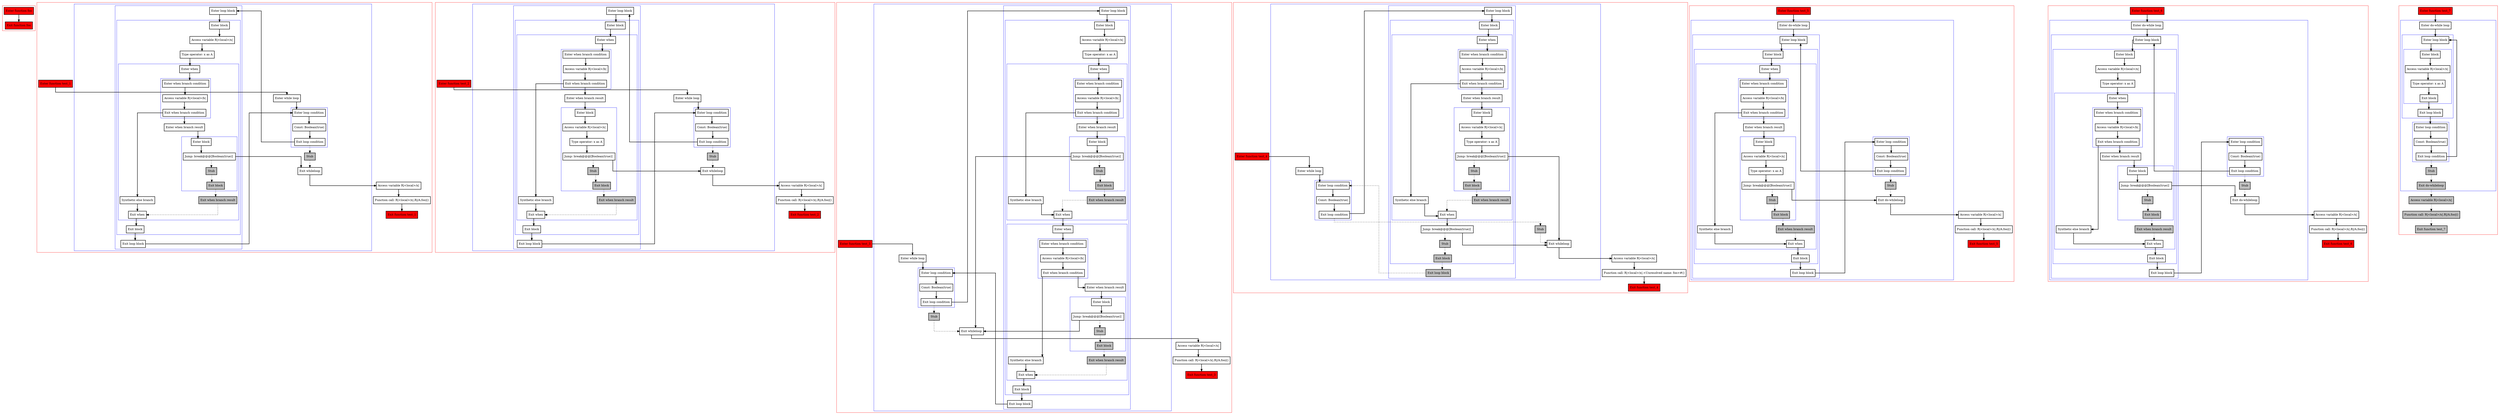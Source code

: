 digraph endlessLoops_kt {
  graph [splines=ortho nodesep=3]
  node [shape=box penwidth=2]
  edge [penwidth=2]

  subgraph cluster_0 {
    color=red
    0 [label="Enter function foo" style="filled" fillcolor=red];
    1 [label="Exit function foo" style="filled" fillcolor=red];
  }

  0 -> {1};

  subgraph cluster_1 {
    color=red
    2 [label="Enter function test_1" style="filled" fillcolor=red];
    subgraph cluster_2 {
      color=blue
      3 [label="Enter while loop"];
      subgraph cluster_3 {
        color=blue
        4 [label="Enter loop condition"];
        5 [label="Const: Boolean(true)"];
        6 [label="Exit loop condition"];
      }
      subgraph cluster_4 {
        color=blue
        7 [label="Enter loop block"];
        subgraph cluster_5 {
          color=blue
          8 [label="Enter block"];
          9 [label="Access variable R|<local>/x|"];
          10 [label="Type operator: x as A"];
          subgraph cluster_6 {
            color=blue
            11 [label="Enter when"];
            subgraph cluster_7 {
              color=blue
              12 [label="Enter when branch condition "];
              13 [label="Access variable R|<local>/b|"];
              14 [label="Exit when branch condition"];
            }
            15 [label="Synthetic else branch"];
            16 [label="Enter when branch result"];
            subgraph cluster_8 {
              color=blue
              17 [label="Enter block"];
              18 [label="Jump: break@@@[Boolean(true)] "];
              19 [label="Stub" style="filled" fillcolor=gray];
              20 [label="Exit block" style="filled" fillcolor=gray];
            }
            21 [label="Exit when branch result" style="filled" fillcolor=gray];
            22 [label="Exit when"];
          }
          23 [label="Exit block"];
        }
        24 [label="Exit loop block"];
      }
      25 [label="Stub" style="filled" fillcolor=gray];
      26 [label="Exit whileloop"];
    }
    27 [label="Access variable R|<local>/x|"];
    28 [label="Function call: R|<local>/x|.R|/A.foo|()"];
    29 [label="Exit function test_1" style="filled" fillcolor=red];
  }

  2 -> {3};
  3 -> {4};
  4 -> {5};
  5 -> {6};
  6 -> {7};
  6 -> {25} [style=dotted];
  7 -> {8};
  8 -> {9};
  9 -> {10};
  10 -> {11};
  11 -> {12};
  12 -> {13};
  13 -> {14};
  14 -> {16 15};
  15 -> {22};
  16 -> {17};
  17 -> {18};
  18 -> {26};
  18 -> {19} [style=dotted];
  19 -> {20} [style=dotted];
  20 -> {21} [style=dotted];
  21 -> {22} [style=dotted];
  22 -> {23};
  23 -> {24};
  24 -> {4};
  25 -> {26} [style=dotted];
  26 -> {27};
  27 -> {28};
  28 -> {29};

  subgraph cluster_9 {
    color=red
    30 [label="Enter function test_2" style="filled" fillcolor=red];
    subgraph cluster_10 {
      color=blue
      31 [label="Enter while loop"];
      subgraph cluster_11 {
        color=blue
        32 [label="Enter loop condition"];
        33 [label="Const: Boolean(true)"];
        34 [label="Exit loop condition"];
      }
      subgraph cluster_12 {
        color=blue
        35 [label="Enter loop block"];
        subgraph cluster_13 {
          color=blue
          36 [label="Enter block"];
          subgraph cluster_14 {
            color=blue
            37 [label="Enter when"];
            subgraph cluster_15 {
              color=blue
              38 [label="Enter when branch condition "];
              39 [label="Access variable R|<local>/b|"];
              40 [label="Exit when branch condition"];
            }
            41 [label="Synthetic else branch"];
            42 [label="Enter when branch result"];
            subgraph cluster_16 {
              color=blue
              43 [label="Enter block"];
              44 [label="Access variable R|<local>/x|"];
              45 [label="Type operator: x as A"];
              46 [label="Jump: break@@@[Boolean(true)] "];
              47 [label="Stub" style="filled" fillcolor=gray];
              48 [label="Exit block" style="filled" fillcolor=gray];
            }
            49 [label="Exit when branch result" style="filled" fillcolor=gray];
            50 [label="Exit when"];
          }
          51 [label="Exit block"];
        }
        52 [label="Exit loop block"];
      }
      53 [label="Stub" style="filled" fillcolor=gray];
      54 [label="Exit whileloop"];
    }
    55 [label="Access variable R|<local>/x|"];
    56 [label="Function call: R|<local>/x|.R|/A.foo|()"];
    57 [label="Exit function test_2" style="filled" fillcolor=red];
  }

  30 -> {31};
  31 -> {32};
  32 -> {33};
  33 -> {34};
  34 -> {35};
  34 -> {53} [style=dotted];
  35 -> {36};
  36 -> {37};
  37 -> {38};
  38 -> {39};
  39 -> {40};
  40 -> {42 41};
  41 -> {50};
  42 -> {43};
  43 -> {44};
  44 -> {45};
  45 -> {46};
  46 -> {54};
  46 -> {47} [style=dotted];
  47 -> {48} [style=dotted];
  48 -> {49} [style=dotted];
  49 -> {50} [style=dotted];
  50 -> {51};
  51 -> {52};
  52 -> {32};
  53 -> {54} [style=dotted];
  54 -> {55};
  55 -> {56};
  56 -> {57};

  subgraph cluster_17 {
    color=red
    58 [label="Enter function test_3" style="filled" fillcolor=red];
    subgraph cluster_18 {
      color=blue
      59 [label="Enter while loop"];
      subgraph cluster_19 {
        color=blue
        60 [label="Enter loop condition"];
        61 [label="Const: Boolean(true)"];
        62 [label="Exit loop condition"];
      }
      subgraph cluster_20 {
        color=blue
        63 [label="Enter loop block"];
        subgraph cluster_21 {
          color=blue
          64 [label="Enter block"];
          65 [label="Access variable R|<local>/x|"];
          66 [label="Type operator: x as A"];
          subgraph cluster_22 {
            color=blue
            67 [label="Enter when"];
            subgraph cluster_23 {
              color=blue
              68 [label="Enter when branch condition "];
              69 [label="Access variable R|<local>/b|"];
              70 [label="Exit when branch condition"];
            }
            71 [label="Synthetic else branch"];
            72 [label="Enter when branch result"];
            subgraph cluster_24 {
              color=blue
              73 [label="Enter block"];
              74 [label="Jump: break@@@[Boolean(true)] "];
              75 [label="Stub" style="filled" fillcolor=gray];
              76 [label="Exit block" style="filled" fillcolor=gray];
            }
            77 [label="Exit when branch result" style="filled" fillcolor=gray];
            78 [label="Exit when"];
          }
          subgraph cluster_25 {
            color=blue
            79 [label="Enter when"];
            subgraph cluster_26 {
              color=blue
              80 [label="Enter when branch condition "];
              81 [label="Access variable R|<local>/b|"];
              82 [label="Exit when branch condition"];
            }
            83 [label="Synthetic else branch"];
            84 [label="Enter when branch result"];
            subgraph cluster_27 {
              color=blue
              85 [label="Enter block"];
              86 [label="Jump: break@@@[Boolean(true)] "];
              87 [label="Stub" style="filled" fillcolor=gray];
              88 [label="Exit block" style="filled" fillcolor=gray];
            }
            89 [label="Exit when branch result" style="filled" fillcolor=gray];
            90 [label="Exit when"];
          }
          91 [label="Exit block"];
        }
        92 [label="Exit loop block"];
      }
      93 [label="Stub" style="filled" fillcolor=gray];
      94 [label="Exit whileloop"];
    }
    95 [label="Access variable R|<local>/x|"];
    96 [label="Function call: R|<local>/x|.R|/A.foo|()"];
    97 [label="Exit function test_3" style="filled" fillcolor=red];
  }

  58 -> {59};
  59 -> {60};
  60 -> {61};
  61 -> {62};
  62 -> {63};
  62 -> {93} [style=dotted];
  63 -> {64};
  64 -> {65};
  65 -> {66};
  66 -> {67};
  67 -> {68};
  68 -> {69};
  69 -> {70};
  70 -> {72 71};
  71 -> {78};
  72 -> {73};
  73 -> {74};
  74 -> {94};
  74 -> {75} [style=dotted];
  75 -> {76} [style=dotted];
  76 -> {77} [style=dotted];
  77 -> {78} [style=dotted];
  78 -> {79};
  79 -> {80};
  80 -> {81};
  81 -> {82};
  82 -> {84 83};
  83 -> {90};
  84 -> {85};
  85 -> {86};
  86 -> {94};
  86 -> {87} [style=dotted];
  87 -> {88} [style=dotted];
  88 -> {89} [style=dotted];
  89 -> {90} [style=dotted];
  90 -> {91};
  91 -> {92};
  92 -> {60};
  93 -> {94} [style=dotted];
  94 -> {95};
  95 -> {96};
  96 -> {97};

  subgraph cluster_28 {
    color=red
    98 [label="Enter function test_4" style="filled" fillcolor=red];
    subgraph cluster_29 {
      color=blue
      99 [label="Enter while loop"];
      subgraph cluster_30 {
        color=blue
        100 [label="Enter loop condition"];
        101 [label="Const: Boolean(true)"];
        102 [label="Exit loop condition"];
      }
      subgraph cluster_31 {
        color=blue
        103 [label="Enter loop block"];
        subgraph cluster_32 {
          color=blue
          104 [label="Enter block"];
          subgraph cluster_33 {
            color=blue
            105 [label="Enter when"];
            subgraph cluster_34 {
              color=blue
              106 [label="Enter when branch condition "];
              107 [label="Access variable R|<local>/b|"];
              108 [label="Exit when branch condition"];
            }
            109 [label="Synthetic else branch"];
            110 [label="Enter when branch result"];
            subgraph cluster_35 {
              color=blue
              111 [label="Enter block"];
              112 [label="Access variable R|<local>/x|"];
              113 [label="Type operator: x as A"];
              114 [label="Jump: break@@@[Boolean(true)] "];
              115 [label="Stub" style="filled" fillcolor=gray];
              116 [label="Exit block" style="filled" fillcolor=gray];
            }
            117 [label="Exit when branch result" style="filled" fillcolor=gray];
            118 [label="Exit when"];
          }
          119 [label="Jump: break@@@[Boolean(true)] "];
          120 [label="Stub" style="filled" fillcolor=gray];
          121 [label="Exit block" style="filled" fillcolor=gray];
        }
        122 [label="Exit loop block" style="filled" fillcolor=gray];
      }
      123 [label="Stub" style="filled" fillcolor=gray];
      124 [label="Exit whileloop"];
    }
    125 [label="Access variable R|<local>/x|"];
    126 [label="Function call: R|<local>/x|.<Unresolved name: foo>#()"];
    127 [label="Exit function test_4" style="filled" fillcolor=red];
  }

  98 -> {99};
  99 -> {100};
  100 -> {101};
  101 -> {102};
  102 -> {103};
  102 -> {123} [style=dotted];
  103 -> {104};
  104 -> {105};
  105 -> {106};
  106 -> {107};
  107 -> {108};
  108 -> {110 109};
  109 -> {118};
  110 -> {111};
  111 -> {112};
  112 -> {113};
  113 -> {114};
  114 -> {124};
  114 -> {115} [style=dotted];
  115 -> {116} [style=dotted];
  116 -> {117} [style=dotted];
  117 -> {118} [style=dotted];
  118 -> {119};
  119 -> {124};
  119 -> {120} [style=dotted];
  120 -> {121} [style=dotted];
  121 -> {122} [style=dotted];
  122 -> {100} [style=dotted];
  123 -> {124} [style=dotted];
  124 -> {125};
  125 -> {126};
  126 -> {127};

  subgraph cluster_36 {
    color=red
    128 [label="Enter function test_5" style="filled" fillcolor=red];
    subgraph cluster_37 {
      color=blue
      129 [label="Enter do-while loop"];
      subgraph cluster_38 {
        color=blue
        130 [label="Enter loop block"];
        subgraph cluster_39 {
          color=blue
          131 [label="Enter block"];
          subgraph cluster_40 {
            color=blue
            132 [label="Enter when"];
            subgraph cluster_41 {
              color=blue
              133 [label="Enter when branch condition "];
              134 [label="Access variable R|<local>/b|"];
              135 [label="Exit when branch condition"];
            }
            136 [label="Synthetic else branch"];
            137 [label="Enter when branch result"];
            subgraph cluster_42 {
              color=blue
              138 [label="Enter block"];
              139 [label="Access variable R|<local>/x|"];
              140 [label="Type operator: x as A"];
              141 [label="Jump: break@@@[Boolean(true)] "];
              142 [label="Stub" style="filled" fillcolor=gray];
              143 [label="Exit block" style="filled" fillcolor=gray];
            }
            144 [label="Exit when branch result" style="filled" fillcolor=gray];
            145 [label="Exit when"];
          }
          146 [label="Exit block"];
        }
        147 [label="Exit loop block"];
      }
      subgraph cluster_43 {
        color=blue
        148 [label="Enter loop condition"];
        149 [label="Const: Boolean(true)"];
        150 [label="Exit loop condition"];
      }
      151 [label="Stub" style="filled" fillcolor=gray];
      152 [label="Exit do-whileloop"];
    }
    153 [label="Access variable R|<local>/x|"];
    154 [label="Function call: R|<local>/x|.R|/A.foo|()"];
    155 [label="Exit function test_5" style="filled" fillcolor=red];
  }

  128 -> {129};
  129 -> {130};
  130 -> {131};
  131 -> {132};
  132 -> {133};
  133 -> {134};
  134 -> {135};
  135 -> {137 136};
  136 -> {145};
  137 -> {138};
  138 -> {139};
  139 -> {140};
  140 -> {141};
  141 -> {152};
  141 -> {142} [style=dotted];
  142 -> {143} [style=dotted];
  143 -> {144} [style=dotted];
  144 -> {145} [style=dotted];
  145 -> {146};
  146 -> {147};
  147 -> {148};
  148 -> {149};
  149 -> {150};
  150 -> {130};
  150 -> {151} [style=dotted];
  151 -> {152} [style=dotted];
  152 -> {153};
  153 -> {154};
  154 -> {155};

  subgraph cluster_44 {
    color=red
    156 [label="Enter function test_6" style="filled" fillcolor=red];
    subgraph cluster_45 {
      color=blue
      157 [label="Enter do-while loop"];
      subgraph cluster_46 {
        color=blue
        158 [label="Enter loop block"];
        subgraph cluster_47 {
          color=blue
          159 [label="Enter block"];
          160 [label="Access variable R|<local>/x|"];
          161 [label="Type operator: x as A"];
          subgraph cluster_48 {
            color=blue
            162 [label="Enter when"];
            subgraph cluster_49 {
              color=blue
              163 [label="Enter when branch condition "];
              164 [label="Access variable R|<local>/b|"];
              165 [label="Exit when branch condition"];
            }
            166 [label="Synthetic else branch"];
            167 [label="Enter when branch result"];
            subgraph cluster_50 {
              color=blue
              168 [label="Enter block"];
              169 [label="Jump: break@@@[Boolean(true)] "];
              170 [label="Stub" style="filled" fillcolor=gray];
              171 [label="Exit block" style="filled" fillcolor=gray];
            }
            172 [label="Exit when branch result" style="filled" fillcolor=gray];
            173 [label="Exit when"];
          }
          174 [label="Exit block"];
        }
        175 [label="Exit loop block"];
      }
      subgraph cluster_51 {
        color=blue
        176 [label="Enter loop condition"];
        177 [label="Const: Boolean(true)"];
        178 [label="Exit loop condition"];
      }
      179 [label="Stub" style="filled" fillcolor=gray];
      180 [label="Exit do-whileloop"];
    }
    181 [label="Access variable R|<local>/x|"];
    182 [label="Function call: R|<local>/x|.R|/A.foo|()"];
    183 [label="Exit function test_6" style="filled" fillcolor=red];
  }

  156 -> {157};
  157 -> {158};
  158 -> {159};
  159 -> {160};
  160 -> {161};
  161 -> {162};
  162 -> {163};
  163 -> {164};
  164 -> {165};
  165 -> {167 166};
  166 -> {173};
  167 -> {168};
  168 -> {169};
  169 -> {180};
  169 -> {170} [style=dotted];
  170 -> {171} [style=dotted];
  171 -> {172} [style=dotted];
  172 -> {173} [style=dotted];
  173 -> {174};
  174 -> {175};
  175 -> {176};
  176 -> {177};
  177 -> {178};
  178 -> {158};
  178 -> {179} [style=dotted];
  179 -> {180} [style=dotted];
  180 -> {181};
  181 -> {182};
  182 -> {183};

  subgraph cluster_52 {
    color=red
    184 [label="Enter function test_7" style="filled" fillcolor=red];
    subgraph cluster_53 {
      color=blue
      185 [label="Enter do-while loop"];
      subgraph cluster_54 {
        color=blue
        186 [label="Enter loop block"];
        subgraph cluster_55 {
          color=blue
          187 [label="Enter block"];
          188 [label="Access variable R|<local>/x|"];
          189 [label="Type operator: x as A"];
          190 [label="Exit block"];
        }
        191 [label="Exit loop block"];
      }
      subgraph cluster_56 {
        color=blue
        192 [label="Enter loop condition"];
        193 [label="Const: Boolean(true)"];
        194 [label="Exit loop condition"];
      }
      195 [label="Stub" style="filled" fillcolor=gray];
      196 [label="Exit do-whileloop" style="filled" fillcolor=gray];
    }
    197 [label="Access variable R|<local>/x|" style="filled" fillcolor=gray];
    198 [label="Function call: R|<local>/x|.R|/A.foo|()" style="filled" fillcolor=gray];
    199 [label="Exit function test_7" style="filled" fillcolor=red style="filled" fillcolor=gray];
  }

  184 -> {185};
  185 -> {186};
  186 -> {187};
  187 -> {188};
  188 -> {189};
  189 -> {190};
  190 -> {191};
  191 -> {192};
  192 -> {193};
  193 -> {194};
  194 -> {186};
  194 -> {195} [style=dotted];
  195 -> {196} [style=dotted];
  196 -> {197} [style=dotted];
  197 -> {198} [style=dotted];
  198 -> {199} [style=dotted];

}
